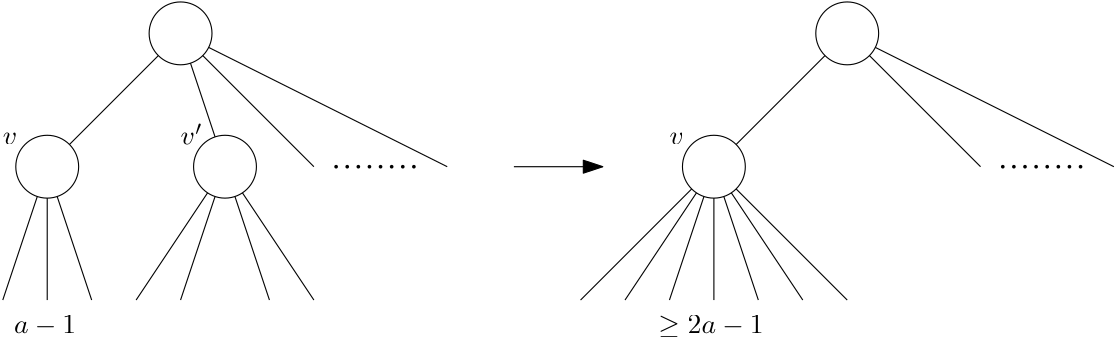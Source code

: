 <?xml version="1.0"?>
<!DOCTYPE ipe SYSTEM "ipe.dtd">
<ipe version="70107" creator="Ipe 7.2.2">
<info created="D:20160518121350" modified="D:20160518132819"/>
<ipestyle name="basic">
<symbol name="arrow/arc(spx)">
<path stroke="sym-stroke" fill="sym-stroke" pen="sym-pen">
0 0 m
-1 0.333 l
-1 -0.333 l
h
</path>
</symbol>
<symbol name="arrow/farc(spx)">
<path stroke="sym-stroke" fill="white" pen="sym-pen">
0 0 m
-1 0.333 l
-1 -0.333 l
h
</path>
</symbol>
<symbol name="arrow/ptarc(spx)">
<path stroke="sym-stroke" fill="sym-stroke" pen="sym-pen">
0 0 m
-1 0.333 l
-0.8 0 l
-1 -0.333 l
h
</path>
</symbol>
<symbol name="arrow/fptarc(spx)">
<path stroke="sym-stroke" fill="white" pen="sym-pen">
0 0 m
-1 0.333 l
-0.8 0 l
-1 -0.333 l
h
</path>
</symbol>
<symbol name="mark/circle(sx)" transformations="translations">
<path fill="sym-stroke">
0.6 0 0 0.6 0 0 e
0.4 0 0 0.4 0 0 e
</path>
</symbol>
<symbol name="mark/disk(sx)" transformations="translations">
<path fill="sym-stroke">
0.6 0 0 0.6 0 0 e
</path>
</symbol>
<symbol name="mark/fdisk(sfx)" transformations="translations">
<group>
<path fill="sym-fill">
0.5 0 0 0.5 0 0 e
</path>
<path fill="sym-stroke" fillrule="eofill">
0.6 0 0 0.6 0 0 e
0.4 0 0 0.4 0 0 e
</path>
</group>
</symbol>
<symbol name="mark/box(sx)" transformations="translations">
<path fill="sym-stroke" fillrule="eofill">
-0.6 -0.6 m
0.6 -0.6 l
0.6 0.6 l
-0.6 0.6 l
h
-0.4 -0.4 m
0.4 -0.4 l
0.4 0.4 l
-0.4 0.4 l
h
</path>
</symbol>
<symbol name="mark/square(sx)" transformations="translations">
<path fill="sym-stroke">
-0.6 -0.6 m
0.6 -0.6 l
0.6 0.6 l
-0.6 0.6 l
h
</path>
</symbol>
<symbol name="mark/fsquare(sfx)" transformations="translations">
<group>
<path fill="sym-fill">
-0.5 -0.5 m
0.5 -0.5 l
0.5 0.5 l
-0.5 0.5 l
h
</path>
<path fill="sym-stroke" fillrule="eofill">
-0.6 -0.6 m
0.6 -0.6 l
0.6 0.6 l
-0.6 0.6 l
h
-0.4 -0.4 m
0.4 -0.4 l
0.4 0.4 l
-0.4 0.4 l
h
</path>
</group>
</symbol>
<symbol name="mark/cross(sx)" transformations="translations">
<group>
<path fill="sym-stroke">
-0.43 -0.57 m
0.57 0.43 l
0.43 0.57 l
-0.57 -0.43 l
h
</path>
<path fill="sym-stroke">
-0.43 0.57 m
0.57 -0.43 l
0.43 -0.57 l
-0.57 0.43 l
h
</path>
</group>
</symbol>
<symbol name="arrow/fnormal(spx)">
<path stroke="sym-stroke" fill="white" pen="sym-pen">
0 0 m
-1 0.333 l
-1 -0.333 l
h
</path>
</symbol>
<symbol name="arrow/pointed(spx)">
<path stroke="sym-stroke" fill="sym-stroke" pen="sym-pen">
0 0 m
-1 0.333 l
-0.8 0 l
-1 -0.333 l
h
</path>
</symbol>
<symbol name="arrow/fpointed(spx)">
<path stroke="sym-stroke" fill="white" pen="sym-pen">
0 0 m
-1 0.333 l
-0.8 0 l
-1 -0.333 l
h
</path>
</symbol>
<symbol name="arrow/linear(spx)">
<path stroke="sym-stroke" pen="sym-pen">
-1 0.333 m
0 0 l
-1 -0.333 l
</path>
</symbol>
<symbol name="arrow/fdouble(spx)">
<path stroke="sym-stroke" fill="white" pen="sym-pen">
0 0 m
-1 0.333 l
-1 -0.333 l
h
-1 0 m
-2 0.333 l
-2 -0.333 l
h
</path>
</symbol>
<symbol name="arrow/double(spx)">
<path stroke="sym-stroke" fill="sym-stroke" pen="sym-pen">
0 0 m
-1 0.333 l
-1 -0.333 l
h
-1 0 m
-2 0.333 l
-2 -0.333 l
h
</path>
</symbol>
<pen name="heavier" value="0.8"/>
<pen name="fat" value="1.2"/>
<pen name="ultrafat" value="2"/>
<symbolsize name="large" value="5"/>
<symbolsize name="small" value="2"/>
<symbolsize name="tiny" value="1.1"/>
<arrowsize name="large" value="10"/>
<arrowsize name="small" value="5"/>
<arrowsize name="tiny" value="3"/>
<color name="red" value="1 0 0"/>
<color name="green" value="0 1 0"/>
<color name="blue" value="0 0 1"/>
<color name="yellow" value="1 1 0"/>
<color name="orange" value="1 0.647 0"/>
<color name="gold" value="1 0.843 0"/>
<color name="purple" value="0.627 0.125 0.941"/>
<color name="gray" value="0.745"/>
<color name="brown" value="0.647 0.165 0.165"/>
<color name="navy" value="0 0 0.502"/>
<color name="pink" value="1 0.753 0.796"/>
<color name="seagreen" value="0.18 0.545 0.341"/>
<color name="turquoise" value="0.251 0.878 0.816"/>
<color name="violet" value="0.933 0.51 0.933"/>
<color name="darkblue" value="0 0 0.545"/>
<color name="darkcyan" value="0 0.545 0.545"/>
<color name="darkgray" value="0.663"/>
<color name="darkgreen" value="0 0.392 0"/>
<color name="darkmagenta" value="0.545 0 0.545"/>
<color name="darkorange" value="1 0.549 0"/>
<color name="darkred" value="0.545 0 0"/>
<color name="lightblue" value="0.678 0.847 0.902"/>
<color name="lightcyan" value="0.878 1 1"/>
<color name="lightgray" value="0.827"/>
<color name="lightgreen" value="0.565 0.933 0.565"/>
<color name="lightyellow" value="1 1 0.878"/>
<dashstyle name="dashed" value="[4] 0"/>
<dashstyle name="dotted" value="[1 3] 0"/>
<dashstyle name="dash dotted" value="[4 2 1 2] 0"/>
<dashstyle name="dash dot dotted" value="[4 2 1 2 1 2] 0"/>
<textsize name="large" value="\large"/>
<textsize name="Large" value="\Large"/>
<textsize name="LARGE" value="\LARGE"/>
<textsize name="huge" value="\huge"/>
<textsize name="Huge" value="\Huge"/>
<textsize name="small" value="\small"/>
<textsize name="footnote" value="\footnotesize"/>
<textsize name="tiny" value="\tiny"/>
<textstyle name="center" begin="\begin{center}" end="\end{center}"/>
<textstyle name="itemize" begin="\begin{itemize}" end="\end{itemize}"/>
<textstyle name="item" begin="\begin{itemize}\item{}" end="\end{itemize}"/>
<gridsize name="4 pts" value="4"/>
<gridsize name="8 pts (~3 mm)" value="8"/>
<gridsize name="16 pts (~6 mm)" value="16"/>
<gridsize name="32 pts (~12 mm)" value="32"/>
<gridsize name="10 pts (~3.5 mm)" value="10"/>
<gridsize name="20 pts (~7 mm)" value="20"/>
<gridsize name="14 pts (~5 mm)" value="14"/>
<gridsize name="28 pts (~10 mm)" value="28"/>
<gridsize name="56 pts (~20 mm)" value="56"/>
<anglesize name="90 deg" value="90"/>
<anglesize name="60 deg" value="60"/>
<anglesize name="45 deg" value="45"/>
<anglesize name="30 deg" value="30"/>
<anglesize name="22.5 deg" value="22.5"/>
<opacity name="10%" value="0.1"/>
<opacity name="30%" value="0.3"/>
<opacity name="50%" value="0.5"/>
<opacity name="75%" value="0.75"/>
<tiling name="falling" angle="-60" step="4" width="1"/>
<tiling name="rising" angle="30" step="4" width="1"/>
</ipestyle>
<page>
<layer name="alpha"/>
<view layers="alpha" active="alpha"/>
<path layer="alpha" matrix="1 0 0 1 224 0" stroke="black">
176 752 m
128 704 l
128 704 l
</path>
<path matrix="1 0 0 1 224 0" stroke="black" fill="white">
128 704 m
80 656 l
80 656 l
</path>
<path matrix="1 0 0 1 224 0" stroke="black" fill="white">
128 704 m
128 656 l
128 656 l
</path>
<path matrix="1 0 0 1 224 0" stroke="black" fill="white">
128 704 m
176 656 l
176 656 l
</path>
<path matrix="1 0 0 1 224 0" stroke="black" fill="white">
128 704 m
96 656 l
96 656 l
</path>
<path matrix="1 0 0 1 224 0" stroke="black" fill="white">
128 704 m
112 656 l
112 656 l
</path>
<path matrix="1 0 0 1 224 0" stroke="black" fill="white">
128 704 m
144 656 l
144 656 l
</path>
<path matrix="1 0 0 1 224 0" stroke="black" fill="white">
128 704 m
160 656 l
160 656 l
</path>
<path matrix="1 0 0 1 176 -48" stroke="black" fill="1">
11.3137 0 0 11.3137 176 752 e
</path>
<text matrix="1 0 0 1 212 4" transformations="translations" pos="120 640" stroke="black" type="label" width="37.921" height="6.425" depth="1.35" valign="baseline">$\geq 2a - 1$</text>
<path matrix="1 0 0 1 -16 0" stroke="black">
176 752 m
128 704 l
128 704 l
</path>
<path matrix="1.5 0 0 1 -104 0" stroke="black">
176 752 m
208 704 l
208 704 l
</path>
<path matrix="1.2 0 0 1 -51.2 0" stroke="black">
176 752 m
256 704 l
256 704 l
</path>
<use matrix="1 0 0 1 8 0" name="mark/disk(sx)" pos="216 704" size="tiny" stroke="black"/>
<use matrix="1 0 0 1 16 0" name="mark/disk(sx)" pos="216 704" size="tiny" stroke="black"/>
<use matrix="1 0 0 1 24 0" name="mark/disk(sx)" pos="216 704" size="tiny" stroke="black"/>
<path matrix="1 0 0 1 48 0" stroke="black" fill="white">
128 704 m
96 656 l
96 656 l
</path>
<path matrix="1 0 0 1 48 0" stroke="black" fill="white">
128 704 m
112 656 l
112 656 l
</path>
<path matrix="1 0 0 1 48 0" stroke="black" fill="white">
128 704 m
144 656 l
144 656 l
</path>
<text matrix="1 0 0 1 -20 4" transformations="translations" pos="120 640" stroke="black" type="label" width="22.424" height="6.421" depth="0.83" valign="baseline">$a-1$</text>
<path matrix="1 0 0 1 -144 0" stroke="black" fill="white">
320 704 m
352 656 l
352 656 l
</path>
<path matrix="1 0 0 1 -256 0" stroke="black" fill="white">
368 704 m
368 656 l
368 656 l
</path>
<path matrix="1 0 0 1 -256 0" stroke="black" fill="white">
368 704 m
384 656 l
384 656 l
</path>
<path matrix="1 0 0 1 -256 0" stroke="black" fill="white">
368 704 m
352 656 l
352 656 l
</path>
<use name="mark/disk(sx)" pos="216 704" size="tiny" stroke="black"/>
<use matrix="1 0 0 1 4 0" name="mark/disk(sx)" pos="216 704" size="tiny" stroke="black"/>
<use matrix="1 0 0 1 12 0" name="mark/disk(sx)" pos="216 704" size="tiny" stroke="black"/>
<use matrix="1 0 0 1 20 0" name="mark/disk(sx)" pos="216 704" size="tiny" stroke="black"/>
<use matrix="1 0 0 1 28 0" name="mark/disk(sx)" pos="216 704" size="tiny" stroke="black"/>
<path matrix="1 0 0 1 -208 0" stroke="black" fill="white">
368 752 m
384 704 l
384 704 l
</path>
<path matrix="1 0 0 1 -16 0" stroke="black" fill="white">
11.3137 0 0 11.3137 176 752 e
</path>
<path matrix="1 0 0 1 -64 -48" stroke="black" fill="1">
11.3137 0 0 11.3137 176 752 e
</path>
<path matrix="1.5 0 0 1 136 0" stroke="black">
176 752 m
208 704 l
208 704 l
</path>
<path matrix="1.2 0 0 1 188.8 0" stroke="black">
176 752 m
256 704 l
256 704 l
</path>
<use matrix="1 0 0 1 248 0" name="mark/disk(sx)" pos="216 704" size="tiny" stroke="black"/>
<use matrix="1 0 0 1 256 0" name="mark/disk(sx)" pos="216 704" size="tiny" stroke="black"/>
<use matrix="1 0 0 1 264 0" name="mark/disk(sx)" pos="216 704" size="tiny" stroke="black"/>
<use matrix="1 0 0 1 240 0" name="mark/disk(sx)" pos="216 704" size="tiny" stroke="black"/>
<use matrix="1 0 0 1 244 0" name="mark/disk(sx)" pos="216 704" size="tiny" stroke="black"/>
<use matrix="1 0 0 1 252 0" name="mark/disk(sx)" pos="216 704" size="tiny" stroke="black"/>
<use matrix="1 0 0 1 260 0" name="mark/disk(sx)" pos="216 704" size="tiny" stroke="black"/>
<use matrix="1 0 0 1 268 0" name="mark/disk(sx)" pos="216 704" size="tiny" stroke="black"/>
<path matrix="1 0 0 1 224 0" stroke="black" fill="white">
11.3137 0 0 11.3137 176 752 e
</path>
<path matrix="1 0 0 1 40 0" stroke="black" fill="white" rarrow="normal/normal">
272 704 m
240 704 l
240 704 l
</path>
<text matrix="1 0 0 1 228 8" transformations="translations" pos="108 704" stroke="black" type="label" width="5.187" height="4.289" depth="0" valign="baseline">$v$</text>
<text matrix="1 0 0 1 -12 8" transformations="translations" pos="108 704" stroke="black" type="label" width="5.187" height="4.289" depth="0" valign="baseline">$v$</text>
<path matrix="1 0 0 1 0 -48" stroke="black" fill="1">
11.3137 0 0 11.3137 176 752 e
</path>
<text matrix="1 0 0 1 52 8" transformations="translations" pos="108 704" stroke="black" type="label" width="7.982" height="7.49" depth="0" valign="baseline">$v&apos;$</text>
</page>
</ipe>
